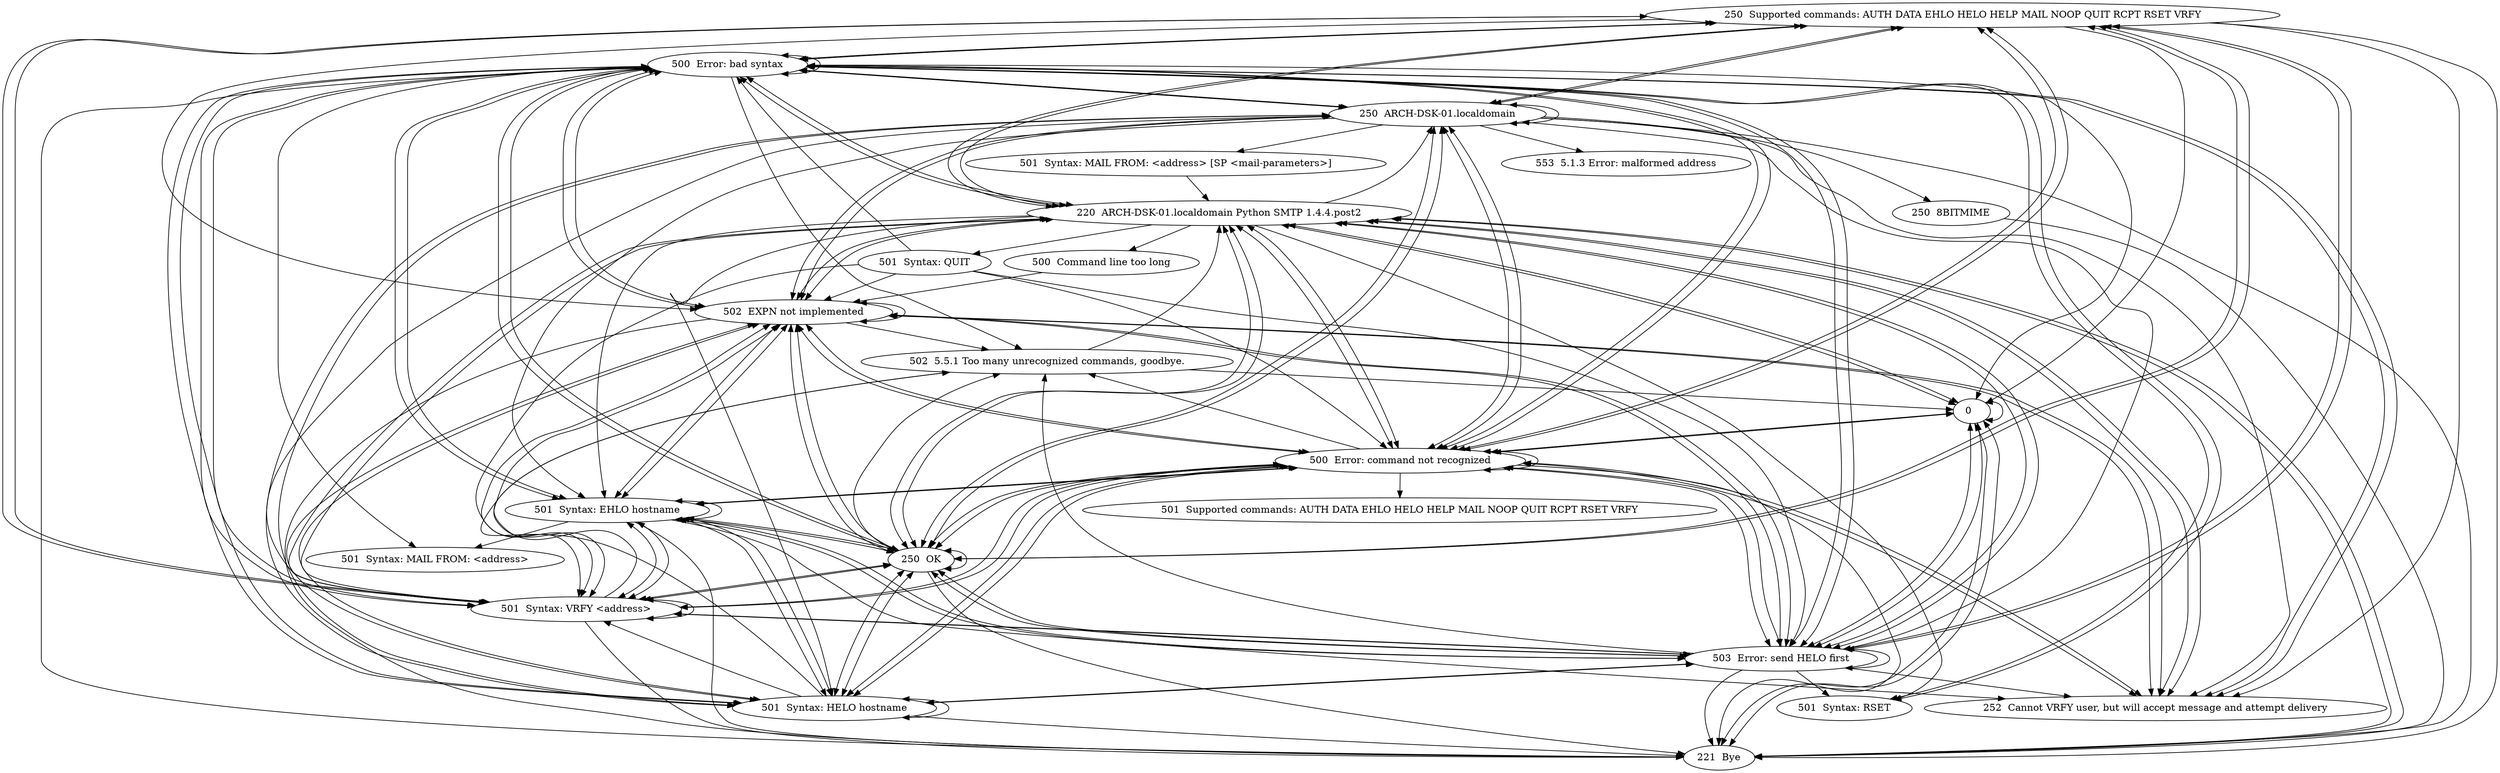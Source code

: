 digraph state_graph {
    "250  Supported commands: AUTH DATA EHLO HELO HELP MAIL NOOP QUIT RCPT RSET VRFY" -> "500  Error: bad syntax" [dir="both"]
    "250  ARCH-DSK-01.localdomain" -> "250  8BITMIME"
    "250  ARCH-DSK-01.localdomain" -> "250  Supported commands: AUTH DATA EHLO HELO HELP MAIL NOOP QUIT RCPT RSET VRFY" [dir="both"]
    "252  Cannot VRFY user, but will accept message and attempt delivery" -> "220  ARCH-DSK-01.localdomain Python SMTP 1.4.4.post2" [dir="both"]
    "250  OK" -> "500  Error: command not recognized" [dir="both"]
    "503  Error: send HELO first" -> "503  Error: send HELO first" [dir="both"]
    "0  " -> "503  Error: send HELO first" [dir="both"]
    "501  Syntax: HELO hostname" -> "501  Syntax: VRFY <address>"
    "503  Error: send HELO first" -> "501  Syntax: EHLO hostname" [dir="both"]
    "501  Syntax: QUIT" -> "500  Error: bad syntax"
    "220  ARCH-DSK-01.localdomain Python SMTP 1.4.4.post2" -> "252  Cannot VRFY user, but will accept message and attempt delivery" [dir="both"]
    "501  Syntax: QUIT" -> "500  Error: command not recognized"
    "250  ARCH-DSK-01.localdomain" -> "221  Bye"
    "501  Syntax: VRFY <address>" -> "500  Error: bad syntax" [dir="both"]
    "250  OK" -> "250  ARCH-DSK-01.localdomain" [dir="both"]
    "250  OK" -> "250  OK" [dir="both"]
    "0  " -> "0  " [dir="both"]
    "0  " -> "220  ARCH-DSK-01.localdomain Python SMTP 1.4.4.post2" [dir="both"]
    "250  ARCH-DSK-01.localdomain" -> "502  EXPN not implemented" [dir="both"]
    "250  ARCH-DSK-01.localdomain" -> "250  ARCH-DSK-01.localdomain" [dir="both"]
    "500  Error: bad syntax" -> "501  Syntax: MAIL FROM: <address>"
    "250  ARCH-DSK-01.localdomain" -> "501  Syntax: VRFY <address>"
    "500  Error: bad syntax" -> "250  ARCH-DSK-01.localdomain" [dir="both"]
    "502  EXPN not implemented" -> "250  OK" [dir="both"]
    "501  Syntax: EHLO hostname" -> "500  Error: bad syntax" [dir="both"]
    "250  OK" -> "500  Error: bad syntax" [dir="both"]
    "250  OK" -> "501  Syntax: HELO hostname" [dir="both"]
    "250  Supported commands: AUTH DATA EHLO HELO HELP MAIL NOOP QUIT RCPT RSET VRFY" -> "252  Cannot VRFY user, but will accept message and attempt delivery"
    "250  OK" -> "220  ARCH-DSK-01.localdomain Python SMTP 1.4.4.post2" [dir="both"]
    "501  Syntax: EHLO hostname" -> "500  Error: command not recognized" [dir="both"]
    "501  Syntax: EHLO hostname" -> "501  Syntax: MAIL FROM: <address>"
    "502  EXPN not implemented" -> "502  5.5.1 Too many unrecognized commands, goodbye."
    "220  ARCH-DSK-01.localdomain Python SMTP 1.4.4.post2" -> "501  Syntax: QUIT"
    "502  5.5.1 Too many unrecognized commands, goodbye." -> "0  "
    "250  Supported commands: AUTH DATA EHLO HELO HELP MAIL NOOP QUIT RCPT RSET VRFY" -> "220  ARCH-DSK-01.localdomain Python SMTP 1.4.4.post2" [dir="both"]
    "220  ARCH-DSK-01.localdomain Python SMTP 1.4.4.post2" -> "221  Bye" [dir="both"]
    "503  Error: send HELO first" -> "502  EXPN not implemented" [dir="both"]
    "500  Error: bad syntax" -> "250  Supported commands: AUTH DATA EHLO HELO HELP MAIL NOOP QUIT RCPT RSET VRFY" [dir="both"]
    "502  EXPN not implemented" -> "503  Error: send HELO first" [dir="both"]
    "502  EXPN not implemented" -> "500  Error: command not recognized" [dir="both"]
    "501  Syntax: HELO hostname" -> "502  EXPN not implemented" [dir="both"]
    "501  Syntax: EHLO hostname" -> "252  Cannot VRFY user, but will accept message and attempt delivery"
    "501  Syntax: HELO hostname" -> "501  Syntax: EHLO hostname" [dir="both"]
    "0  " -> "221  Bye" [dir="both"]
    "500  Error: bad syntax" -> "252  Cannot VRFY user, but will accept message and attempt delivery" [dir="both"]
    "503  Error: send HELO first" -> "501  Syntax: HELO hostname" [dir="both"]
    "250  OK" -> "221  Bye"
    "501  Syntax: MAIL FROM: <address> [SP <mail-parameters>]" -> "220  ARCH-DSK-01.localdomain Python SMTP 1.4.4.post2"
    "501  Syntax: EHLO hostname" -> "501  Syntax: VRFY <address>" [dir="both"]
    "501  Syntax: EHLO hostname" -> "501  Syntax: HELO hostname" [dir="both"]
    "250  Supported commands: AUTH DATA EHLO HELO HELP MAIL NOOP QUIT RCPT RSET VRFY" -> "502  EXPN not implemented"
    "503  Error: send HELO first" -> "501  Syntax: VRFY <address>" [dir="both"]
    "503  Error: send HELO first" -> "0  " [dir="both"]
    "502  EXPN not implemented" -> "220  ARCH-DSK-01.localdomain Python SMTP 1.4.4.post2" [dir="both"]
    "501  Syntax: HELO hostname" -> "500  Error: bad syntax" [dir="both"]
    "500  Error: bad syntax" -> "501  Syntax: EHLO hostname" [dir="both"]
    "221  Bye" -> "0  " [dir="both"]
    "250  OK" -> "501  Syntax: VRFY <address>" [dir="both"]
    "500  Error: bad syntax" -> "501  Syntax: RSET" [dir="both"]
    "500  Error: command not recognized" -> "501  Supported commands: AUTH DATA EHLO HELO HELP MAIL NOOP QUIT RCPT RSET VRFY"
    "500  Error: command not recognized" -> "501  Syntax: HELO hostname" [dir="both"]
    "501  Syntax: VRFY <address>" -> "502  5.5.1 Too many unrecognized commands, goodbye."
    "500  Error: command not recognized" -> "500  Error: command not recognized" [dir="both"]
    "250  Supported commands: AUTH DATA EHLO HELO HELP MAIL NOOP QUIT RCPT RSET VRFY" -> "500  Error: command not recognized" [dir="both"]
    "500  Error: command not recognized" -> "250  ARCH-DSK-01.localdomain" [dir="both"]
    "500  Error: command not recognized" -> "502  EXPN not implemented" [dir="both"]
    "250  Supported commands: AUTH DATA EHLO HELO HELP MAIL NOOP QUIT RCPT RSET VRFY" -> "250  ARCH-DSK-01.localdomain" [dir="both"]
    "503  Error: send HELO first" -> "220  ARCH-DSK-01.localdomain Python SMTP 1.4.4.post2" [dir="both"]
    "220  ARCH-DSK-01.localdomain Python SMTP 1.4.4.post2" -> "250  Supported commands: AUTH DATA EHLO HELO HELP MAIL NOOP QUIT RCPT RSET VRFY" [dir="both"]
    "502  EXPN not implemented" -> "502  EXPN not implemented" [dir="both"]
    "503  Error: send HELO first" -> "221  Bye"
    "502  EXPN not implemented" -> "501  Syntax: EHLO hostname" [dir="both"]
    "500  Error: bad syntax" -> "250  OK" [dir="both"]
    "250  ARCH-DSK-01.localdomain" -> "501  Syntax: HELO hostname" [dir="both"]
    "502  EXPN not implemented" -> "501  Syntax: HELO hostname" [dir="both"]
    "501  Syntax: EHLO hostname" -> "221  Bye"
    "501  Syntax: QUIT" -> "503  Error: send HELO first"
    "500  Error: bad syntax" -> "220  ARCH-DSK-01.localdomain Python SMTP 1.4.4.post2" [dir="both"]
    "252  Cannot VRFY user, but will accept message and attempt delivery" -> "502  EXPN not implemented" [dir="both"]
    "500  Error: bad syntax" -> "500  Error: bad syntax" [dir="both"]
    "501  Syntax: HELO hostname" -> "503  Error: send HELO first" [dir="both"]
    "250  Supported commands: AUTH DATA EHLO HELO HELP MAIL NOOP QUIT RCPT RSET VRFY" -> "503  Error: send HELO first" [dir="both"]
    "220  ARCH-DSK-01.localdomain Python SMTP 1.4.4.post2" -> "500  Error: command not recognized" [dir="both"]
    "503  Error: send HELO first" -> "500  Error: bad syntax" [dir="both"]
    "500  Error: command not recognized" -> "252  Cannot VRFY user, but will accept message and attempt delivery" [dir="both"]
    "252  Cannot VRFY user, but will accept message and attempt delivery" -> "500  Error: bad syntax" [dir="both"]
    "501  Syntax: VRFY <address>" -> "503  Error: send HELO first" [dir="both"]
    "220  ARCH-DSK-01.localdomain Python SMTP 1.4.4.post2" -> "0  " [dir="both"]
    "500  Error: command not recognized" -> "501  Syntax: VRFY <address>" [dir="both"]
    "250  ARCH-DSK-01.localdomain" -> "553  5.1.3 Error: malformed address"
    "501  Syntax: VRFY <address>" -> "501  Syntax: EHLO hostname" [dir="both"]
    "500  Error: bad syntax" -> "502  5.5.1 Too many unrecognized commands, goodbye."
    "503  Error: send HELO first" -> "252  Cannot VRFY user, but will accept message and attempt delivery"
    "220  ARCH-DSK-01.localdomain Python SMTP 1.4.4.post2" -> "501  Syntax: HELO hostname"
    "250  ARCH-DSK-01.localdomain" -> "252  Cannot VRFY user, but will accept message and attempt delivery"
    "503  Error: send HELO first" -> "500  Error: command not recognized" [dir="both"]
    "501  Syntax: VRFY <address>" -> "221  Bye"
    "500  Error: bad syntax" -> "502  EXPN not implemented" [dir="both"]
    "501  Syntax: RSET" -> "500  Error: bad syntax" [dir="both"]
    "502  EXPN not implemented" -> "501  Syntax: VRFY <address>" [dir="both"]
    "500  Error: command not recognized" -> "250  OK" [dir="both"]
    "503  Error: send HELO first" -> "250  Supported commands: AUTH DATA EHLO HELO HELP MAIL NOOP QUIT RCPT RSET VRFY" [dir="both"]
    "220  ARCH-DSK-01.localdomain Python SMTP 1.4.4.post2" -> "501  Syntax: EHLO hostname"
    "220  ARCH-DSK-01.localdomain Python SMTP 1.4.4.post2" -> "500  Command line too long"
    "220  ARCH-DSK-01.localdomain Python SMTP 1.4.4.post2" -> "501  Syntax: VRFY <address>" [dir="both"]
    "501  Syntax: HELO hostname" -> "250  ARCH-DSK-01.localdomain" [dir="both"]
    "250  OK" -> "503  Error: send HELO first" [dir="both"]
    "252  Cannot VRFY user, but will accept message and attempt delivery" -> "500  Error: command not recognized" [dir="both"]
    "502  EXPN not implemented" -> "500  Error: bad syntax" [dir="both"]
    "220  ARCH-DSK-01.localdomain Python SMTP 1.4.4.post2" -> "501  Syntax: RSET"
    "500  Error: command not recognized" -> "0  " [dir="both"]
    "501  Syntax: EHLO hostname" -> "250  OK" [dir="both"]
    "503  Error: send HELO first" -> "250  OK" [dir="both"]
    "501  Syntax: VRFY <address>" -> "500  Error: command not recognized" [dir="both"]
    "500  Error: bad syntax" -> "503  Error: send HELO first" [dir="both"]
    "502  EXPN not implemented" -> "221  Bye"
    "500  Error: command not recognized" -> "500  Error: bad syntax" [dir="both"]
    "501  Syntax: VRFY <address>" -> "502  EXPN not implemented" [dir="both"]
    "500  Error: command not recognized" -> "502  5.5.1 Too many unrecognized commands, goodbye."
    "221  Bye" -> "220  ARCH-DSK-01.localdomain Python SMTP 1.4.4.post2" [dir="both"]
    "500  Error: bad syntax" -> "0  "
    "503  Error: send HELO first" -> "501  Syntax: RSET"
    "250  Supported commands: AUTH DATA EHLO HELO HELP MAIL NOOP QUIT RCPT RSET VRFY" -> "501  Syntax: VRFY <address>" [dir="both"]
    "500  Error: bad syntax" -> "500  Error: command not recognized" [dir="both"]
    "500  Error: command not recognized" -> "220  ARCH-DSK-01.localdomain Python SMTP 1.4.4.post2" [dir="both"]
    "500  Error: bad syntax" -> "501  Syntax: HELO hostname" [dir="both"]
    "250  8BITMIME" -> "221  Bye"
    "501  Syntax: EHLO hostname" -> "502  EXPN not implemented" [dir="both"]
    "250  ARCH-DSK-01.localdomain" -> "500  Error: bad syntax" [dir="both"]
    "250  OK" -> "502  EXPN not implemented" [dir="both"]
    "220  ARCH-DSK-01.localdomain Python SMTP 1.4.4.post2" -> "500  Error: bad syntax" [dir="both"]
    "500  Error: command not recognized" -> "250  Supported commands: AUTH DATA EHLO HELO HELP MAIL NOOP QUIT RCPT RSET VRFY" [dir="both"]
    "501  Syntax: EHLO hostname" -> "501  Syntax: EHLO hostname" [dir="both"]
    "501  Syntax: HELO hostname" -> "250  OK" [dir="both"]
    "500  Command line too long" -> "502  EXPN not implemented"
    "250  Supported commands: AUTH DATA EHLO HELO HELP MAIL NOOP QUIT RCPT RSET VRFY" -> "250  OK" [dir="both"]
    "220  ARCH-DSK-01.localdomain Python SMTP 1.4.4.post2" -> "250  OK" [dir="both"]
    "250  ARCH-DSK-01.localdomain" -> "250  OK" [dir="both"]
    "250  Supported commands: AUTH DATA EHLO HELO HELP MAIL NOOP QUIT RCPT RSET VRFY" -> "221  Bye"
    "0  " -> "500  Error: command not recognized" [dir="both"]
    "500  Error: bad syntax" -> "501  Syntax: VRFY <address>" [dir="both"]
    "501  Syntax: HELO hostname" -> "501  Syntax: HELO hostname" [dir="both"]
    "501  Syntax: HELO hostname" -> "221  Bye"
    "250  ARCH-DSK-01.localdomain" -> "501  Syntax: EHLO hostname"
    "501  Syntax: VRFY <address>" -> "250  Supported commands: AUTH DATA EHLO HELO HELP MAIL NOOP QUIT RCPT RSET VRFY" [dir="both"]
    "250  OK" -> "250  Supported commands: AUTH DATA EHLO HELO HELP MAIL NOOP QUIT RCPT RSET VRFY" [dir="both"]
    "501  Syntax: HELO hostname" -> "502  5.5.1 Too many unrecognized commands, goodbye."
    "220  ARCH-DSK-01.localdomain Python SMTP 1.4.4.post2" -> "503  Error: send HELO first" [dir="both"]
    "502  5.5.1 Too many unrecognized commands, goodbye." -> "220  ARCH-DSK-01.localdomain Python SMTP 1.4.4.post2"
    "250  OK" -> "501  Syntax: EHLO hostname" [dir="both"]
    "502  EXPN not implemented" -> "250  ARCH-DSK-01.localdomain" [dir="both"]
    "220  ARCH-DSK-01.localdomain Python SMTP 1.4.4.post2" -> "502  EXPN not implemented" [dir="both"]
    "501  Syntax: QUIT" -> "502  EXPN not implemented"
    "501  Syntax: QUIT" -> "501  Syntax: VRFY <address>"
    "501  Syntax: VRFY <address>" -> "220  ARCH-DSK-01.localdomain Python SMTP 1.4.4.post2" [dir="both"]
    "500  Error: command not recognized" -> "221  Bye"
    "250  Supported commands: AUTH DATA EHLO HELO HELP MAIL NOOP QUIT RCPT RSET VRFY" -> "0  "
    "501  Syntax: EHLO hostname" -> "503  Error: send HELO first" [dir="both"]
    "503  Error: send HELO first" -> "502  5.5.1 Too many unrecognized commands, goodbye."
    "220  ARCH-DSK-01.localdomain Python SMTP 1.4.4.post2" -> "250  ARCH-DSK-01.localdomain"
    "250  OK" -> "502  5.5.1 Too many unrecognized commands, goodbye."
    "501  Syntax: VRFY <address>" -> "501  Syntax: VRFY <address>" [dir="both"]
    "502  EXPN not implemented" -> "252  Cannot VRFY user, but will accept message and attempt delivery" [dir="both"]
    "500  Error: command not recognized" -> "501  Syntax: EHLO hostname" [dir="both"]
    "250  ARCH-DSK-01.localdomain" -> "501  Syntax: MAIL FROM: <address> [SP <mail-parameters>]"
    "503  Error: send HELO first" -> "250  ARCH-DSK-01.localdomain"
    "500  Error: bad syntax" -> "221  Bye"
    "500  Error: command not recognized" -> "503  Error: send HELO first" [dir="both"]
    "501  Syntax: HELO hostname" -> "500  Error: command not recognized" [dir="both"]
    "501  Syntax: VRFY <address>" -> "250  OK" [dir="both"]
    "250  ARCH-DSK-01.localdomain" -> "500  Error: command not recognized" [dir="both"]
}
